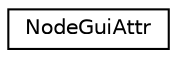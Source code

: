 digraph "Graphical Class Hierarchy"
{
  edge [fontname="Helvetica",fontsize="10",labelfontname="Helvetica",labelfontsize="10"];
  node [fontname="Helvetica",fontsize="10",shape=record];
  rankdir="LR";
  Node0 [label="NodeGuiAttr",height=0.2,width=0.4,color="black", fillcolor="white", style="filled",URL="$struct_node_gui_attr.html",tooltip="Struct qui contient les attributs graphique d&#39;un sommet. "];
}
